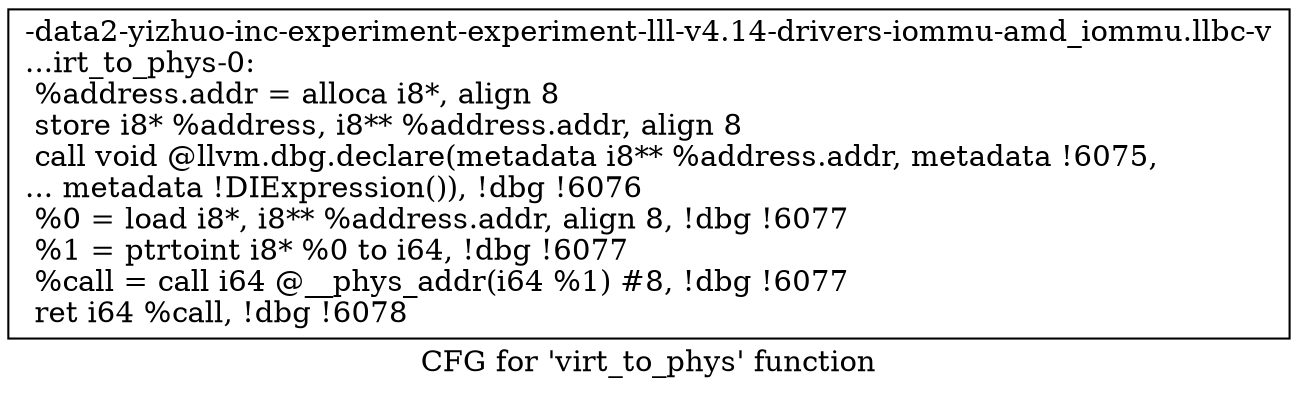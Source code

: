digraph "CFG for 'virt_to_phys' function" {
	label="CFG for 'virt_to_phys' function";

	Node0x561b9480abd0 [shape=record,label="{-data2-yizhuo-inc-experiment-experiment-lll-v4.14-drivers-iommu-amd_iommu.llbc-v\l...irt_to_phys-0:\l  %address.addr = alloca i8*, align 8\l  store i8* %address, i8** %address.addr, align 8\l  call void @llvm.dbg.declare(metadata i8** %address.addr, metadata !6075,\l... metadata !DIExpression()), !dbg !6076\l  %0 = load i8*, i8** %address.addr, align 8, !dbg !6077\l  %1 = ptrtoint i8* %0 to i64, !dbg !6077\l  %call = call i64 @__phys_addr(i64 %1) #8, !dbg !6077\l  ret i64 %call, !dbg !6078\l}"];
}
